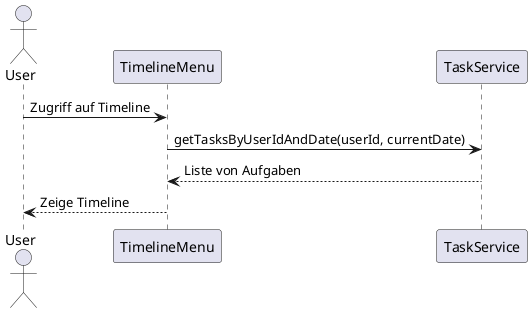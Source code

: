 @startuml
actor User
participant "TimelineMenu" as Menu
participant "TaskService" as Service

User -> Menu: Zugriff auf Timeline
Menu -> Service: getTasksByUserIdAndDate(userId, currentDate)
Service --> Menu: Liste von Aufgaben
Menu --> User: Zeige Timeline
@enduml